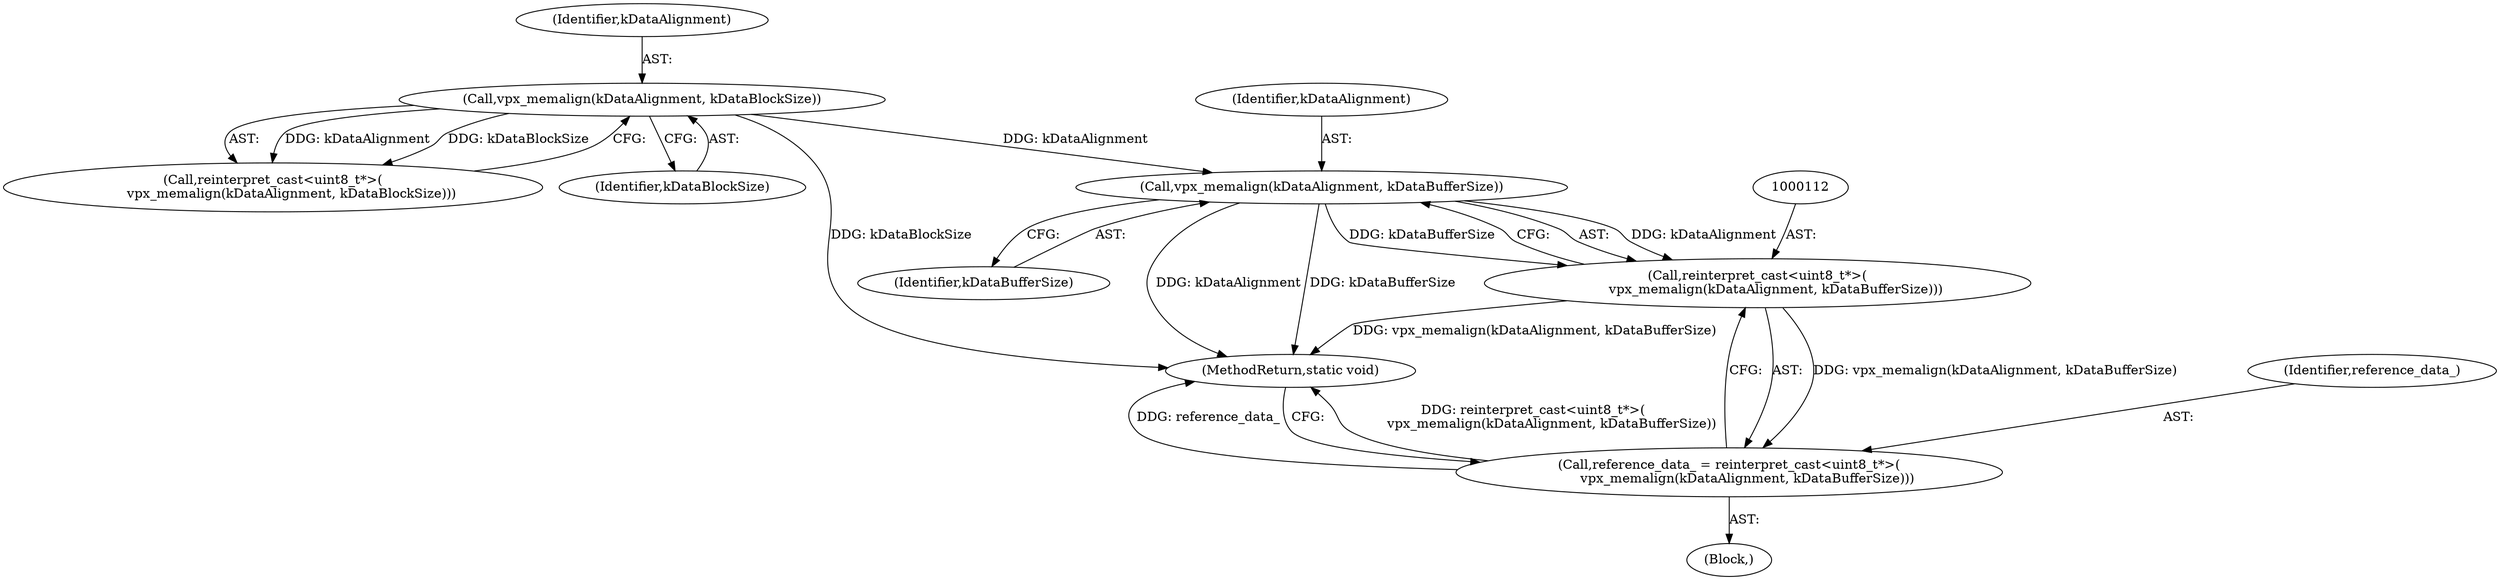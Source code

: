digraph "1_Android_5a9753fca56f0eeb9f61e342b2fccffc364f9426_103@API" {
"1000113" [label="(Call,vpx_memalign(kDataAlignment, kDataBufferSize))"];
"1000106" [label="(Call,vpx_memalign(kDataAlignment, kDataBlockSize))"];
"1000111" [label="(Call,reinterpret_cast<uint8_t*>(\n         vpx_memalign(kDataAlignment, kDataBufferSize)))"];
"1000109" [label="(Call,reference_data_ = reinterpret_cast<uint8_t*>(\n         vpx_memalign(kDataAlignment, kDataBufferSize)))"];
"1000106" [label="(Call,vpx_memalign(kDataAlignment, kDataBlockSize))"];
"1000101" [label="(Block,)"];
"1000111" [label="(Call,reinterpret_cast<uint8_t*>(\n         vpx_memalign(kDataAlignment, kDataBufferSize)))"];
"1000110" [label="(Identifier,reference_data_)"];
"1000104" [label="(Call,reinterpret_cast<uint8_t*>(\n         vpx_memalign(kDataAlignment, kDataBlockSize)))"];
"1000108" [label="(Identifier,kDataBlockSize)"];
"1000107" [label="(Identifier,kDataAlignment)"];
"1000115" [label="(Identifier,kDataBufferSize)"];
"1000113" [label="(Call,vpx_memalign(kDataAlignment, kDataBufferSize))"];
"1000116" [label="(MethodReturn,static void)"];
"1000114" [label="(Identifier,kDataAlignment)"];
"1000109" [label="(Call,reference_data_ = reinterpret_cast<uint8_t*>(\n         vpx_memalign(kDataAlignment, kDataBufferSize)))"];
"1000113" -> "1000111"  [label="AST: "];
"1000113" -> "1000115"  [label="CFG: "];
"1000114" -> "1000113"  [label="AST: "];
"1000115" -> "1000113"  [label="AST: "];
"1000111" -> "1000113"  [label="CFG: "];
"1000113" -> "1000116"  [label="DDG: kDataAlignment"];
"1000113" -> "1000116"  [label="DDG: kDataBufferSize"];
"1000113" -> "1000111"  [label="DDG: kDataAlignment"];
"1000113" -> "1000111"  [label="DDG: kDataBufferSize"];
"1000106" -> "1000113"  [label="DDG: kDataAlignment"];
"1000106" -> "1000104"  [label="AST: "];
"1000106" -> "1000108"  [label="CFG: "];
"1000107" -> "1000106"  [label="AST: "];
"1000108" -> "1000106"  [label="AST: "];
"1000104" -> "1000106"  [label="CFG: "];
"1000106" -> "1000116"  [label="DDG: kDataBlockSize"];
"1000106" -> "1000104"  [label="DDG: kDataAlignment"];
"1000106" -> "1000104"  [label="DDG: kDataBlockSize"];
"1000111" -> "1000109"  [label="AST: "];
"1000112" -> "1000111"  [label="AST: "];
"1000109" -> "1000111"  [label="CFG: "];
"1000111" -> "1000116"  [label="DDG: vpx_memalign(kDataAlignment, kDataBufferSize)"];
"1000111" -> "1000109"  [label="DDG: vpx_memalign(kDataAlignment, kDataBufferSize)"];
"1000109" -> "1000101"  [label="AST: "];
"1000110" -> "1000109"  [label="AST: "];
"1000116" -> "1000109"  [label="CFG: "];
"1000109" -> "1000116"  [label="DDG: reinterpret_cast<uint8_t*>(\n         vpx_memalign(kDataAlignment, kDataBufferSize))"];
"1000109" -> "1000116"  [label="DDG: reference_data_"];
}
